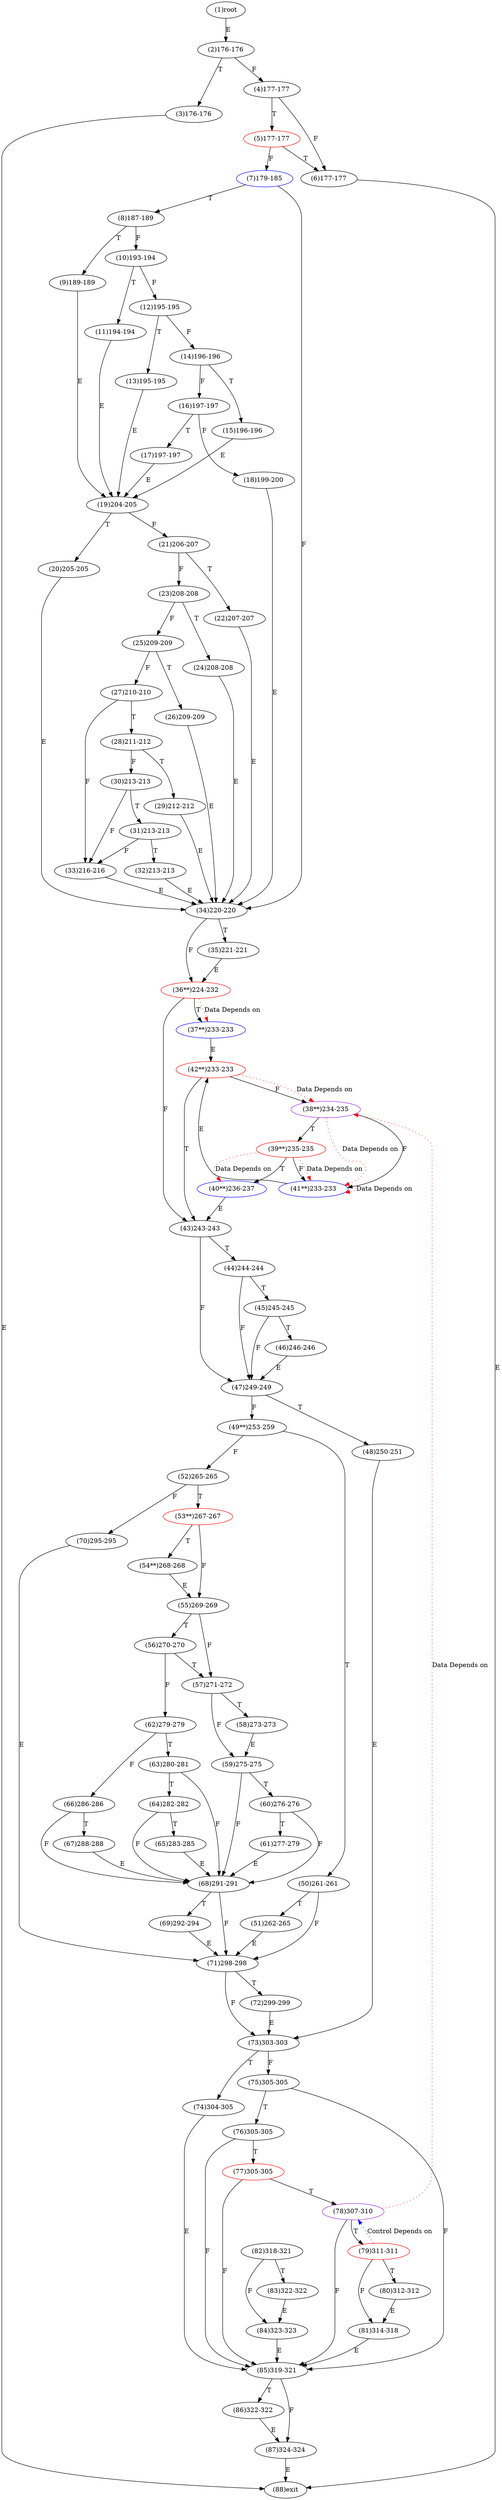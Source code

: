 digraph "" { 
1[ label="(1)root"];
2[ label="(2)176-176"];
3[ label="(3)176-176"];
4[ label="(4)177-177"];
5[ label="(5)177-177",color=red];
6[ label="(6)177-177"];
7[ label="(7)179-185",color=blue];
8[ label="(8)187-189"];
9[ label="(9)189-189"];
10[ label="(10)193-194"];
11[ label="(11)194-194"];
12[ label="(12)195-195"];
13[ label="(13)195-195"];
14[ label="(14)196-196"];
15[ label="(15)196-196"];
17[ label="(17)197-197"];
16[ label="(16)197-197"];
19[ label="(19)204-205"];
18[ label="(18)199-200"];
21[ label="(21)206-207"];
20[ label="(20)205-205"];
23[ label="(23)208-208"];
22[ label="(22)207-207"];
25[ label="(25)209-209"];
24[ label="(24)208-208"];
27[ label="(27)210-210"];
26[ label="(26)209-209"];
29[ label="(29)212-212"];
28[ label="(28)211-212"];
31[ label="(31)213-213"];
30[ label="(30)213-213"];
34[ label="(34)220-220"];
35[ label="(35)221-221"];
32[ label="(32)213-213"];
33[ label="(33)216-216"];
38[ label="(38**)234-235",color=purple];
39[ label="(39**)235-235",color=red];
36[ label="(36**)224-232",color=red];
37[ label="(37**)233-233",color=blue];
42[ label="(42**)233-233",color=red];
43[ label="(43)243-243"];
40[ label="(40**)236-237",color=blue];
41[ label="(41**)233-233",color=blue];
46[ label="(46)246-246"];
47[ label="(47)249-249"];
44[ label="(44)244-244"];
45[ label="(45)245-245"];
51[ label="(51)262-265"];
50[ label="(50)261-261"];
49[ label="(49**)253-259"];
48[ label="(48)250-251"];
55[ label="(55)269-269"];
54[ label="(54**)268-268"];
53[ label="(53**)267-267",color=red];
52[ label="(52)265-265"];
59[ label="(59)275-275"];
58[ label="(58)273-273"];
57[ label="(57)271-272"];
56[ label="(56)270-270"];
63[ label="(63)280-281"];
62[ label="(62)279-279"];
61[ label="(61)277-279"];
60[ label="(60)276-276"];
68[ label="(68)291-291"];
69[ label="(69)292-294"];
70[ label="(70)295-295"];
71[ label="(71)298-298"];
64[ label="(64)282-282"];
65[ label="(65)283-285"];
66[ label="(66)286-286"];
67[ label="(67)288-288"];
76[ label="(76)305-305"];
77[ label="(77)305-305",color=red];
78[ label="(78)307-310",color=purple];
79[ label="(79)311-311",color=red];
72[ label="(72)299-299"];
73[ label="(73)303-303"];
74[ label="(74)304-305"];
75[ label="(75)305-305"];
85[ label="(85)319-321"];
84[ label="(84)323-323"];
87[ label="(87)324-324"];
86[ label="(86)322-322"];
81[ label="(81)314-318"];
80[ label="(80)312-312"];
83[ label="(83)322-322"];
82[ label="(82)318-321"];
88[ label="(88)exit"];
1->2[ label="E"];
2->4[ label="F"];
2->3[ label="T"];
3->88[ label="E"];
4->6[ label="F"];
4->5[ label="T"];
5->7[ label="F"];
5->6[ label="T"];
6->88[ label="E"];
7->34[ label="F"];
7->8[ label="T"];
8->10[ label="F"];
8->9[ label="T"];
9->19[ label="E"];
10->12[ label="F"];
10->11[ label="T"];
11->19[ label="E"];
12->14[ label="F"];
12->13[ label="T"];
13->19[ label="E"];
14->16[ label="F"];
14->15[ label="T"];
15->19[ label="E"];
16->18[ label="F"];
16->17[ label="T"];
17->19[ label="E"];
18->34[ label="E"];
19->21[ label="F"];
19->20[ label="T"];
20->34[ label="E"];
21->23[ label="F"];
21->22[ label="T"];
22->34[ label="E"];
23->25[ label="F"];
23->24[ label="T"];
24->34[ label="E"];
25->27[ label="F"];
25->26[ label="T"];
26->34[ label="E"];
27->33[ label="F"];
27->28[ label="T"];
28->30[ label="F"];
28->29[ label="T"];
29->34[ label="E"];
30->33[ label="F"];
30->31[ label="T"];
31->33[ label="F"];
31->32[ label="T"];
32->34[ label="E"];
33->34[ label="E"];
34->36[ label="F"];
34->35[ label="T"];
35->36[ label="E"];
36->43[ label="F"];
36->37[ label="T"];
37->42[ label="E"];
38->41[ label="F"];
38->39[ label="T"];
39->41[ label="F"];
39->40[ label="T"];
40->43[ label="E"];
41->42[ label="E"];
42->38[ label="F"];
42->43[ label="T"];
43->47[ label="F"];
43->44[ label="T"];
44->47[ label="F"];
44->45[ label="T"];
45->47[ label="F"];
45->46[ label="T"];
46->47[ label="E"];
47->49[ label="F"];
47->48[ label="T"];
48->73[ label="E"];
49->52[ label="F"];
49->50[ label="T"];
50->71[ label="F"];
50->51[ label="T"];
51->71[ label="E"];
52->70[ label="F"];
52->53[ label="T"];
53->55[ label="F"];
53->54[ label="T"];
54->55[ label="E"];
55->57[ label="F"];
55->56[ label="T"];
56->62[ label="F"];
56->57[ label="T"];
57->59[ label="F"];
57->58[ label="T"];
58->59[ label="E"];
59->68[ label="F"];
59->60[ label="T"];
60->68[ label="F"];
60->61[ label="T"];
61->68[ label="E"];
62->66[ label="F"];
62->63[ label="T"];
63->68[ label="F"];
63->64[ label="T"];
64->68[ label="F"];
64->65[ label="T"];
65->68[ label="E"];
66->68[ label="F"];
66->67[ label="T"];
67->68[ label="E"];
68->71[ label="F"];
68->69[ label="T"];
69->71[ label="E"];
70->71[ label="E"];
71->73[ label="F"];
71->72[ label="T"];
72->73[ label="E"];
73->75[ label="F"];
73->74[ label="T"];
74->85[ label="E"];
75->85[ label="F"];
75->76[ label="T"];
76->85[ label="F"];
76->77[ label="T"];
77->85[ label="F"];
77->78[ label="T"];
78->85[ label="F"];
78->79[ label="T"];
79->81[ label="F"];
79->80[ label="T"];
80->81[ label="E"];
81->85[ label="E"];
82->84[ label="F"];
82->83[ label="T"];
83->84[ label="E"];
84->85[ label="E"];
85->87[ label="F"];
85->86[ label="T"];
86->87[ label="E"];
87->88[ label="E"];
38->41[ color="red" label="Data Depends on" style = dotted ];
39->41[ color="red" label="Data Depends on" style = dotted ];
39->40[ color="red" label="Data Depends on" style = dotted ];
36->37[ color="red" label="Data Depends on" style = dotted ];
42->38[ color="red" label="Data Depends on" style = dotted ];
41->41[ color="red" label="Data Depends on" style = dotted ];
78->38[ color="red" label="Data Depends on" style = dotted ];
79->78[ color="blue" label="Control Depends on" style = dotted ];
}